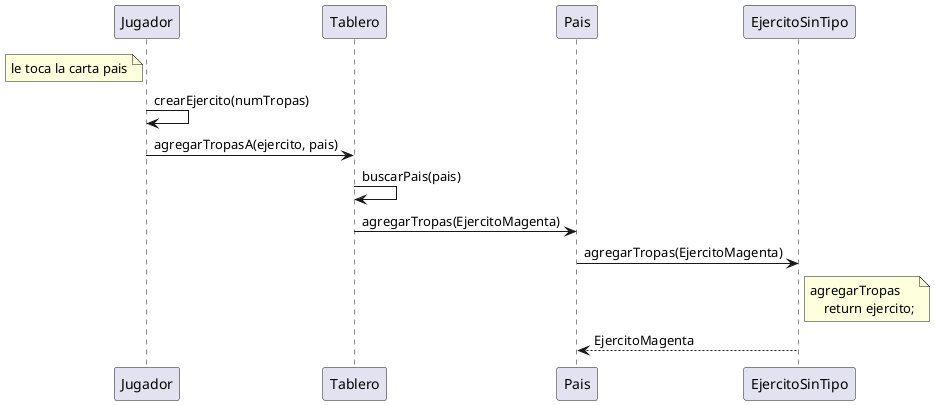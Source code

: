 @startuml ModeloInicial

note left Jugador
le toca la carta pais
end note
Jugador -> Jugador: crearEjercito(numTropas)
Jugador -> Tablero: agregarTropasA(ejercito, pais)
Tablero -> Tablero: buscarPais(pais)
Tablero ->Pais: agregarTropas(EjercitoMagenta)
Pais -> EjercitoSinTipo: agregarTropas(EjercitoMagenta)
note right EjercitoSinTipo
agregarTropas
    return ejercito;
end note
EjercitoSinTipo --> Pais: EjercitoMagenta


@enduml